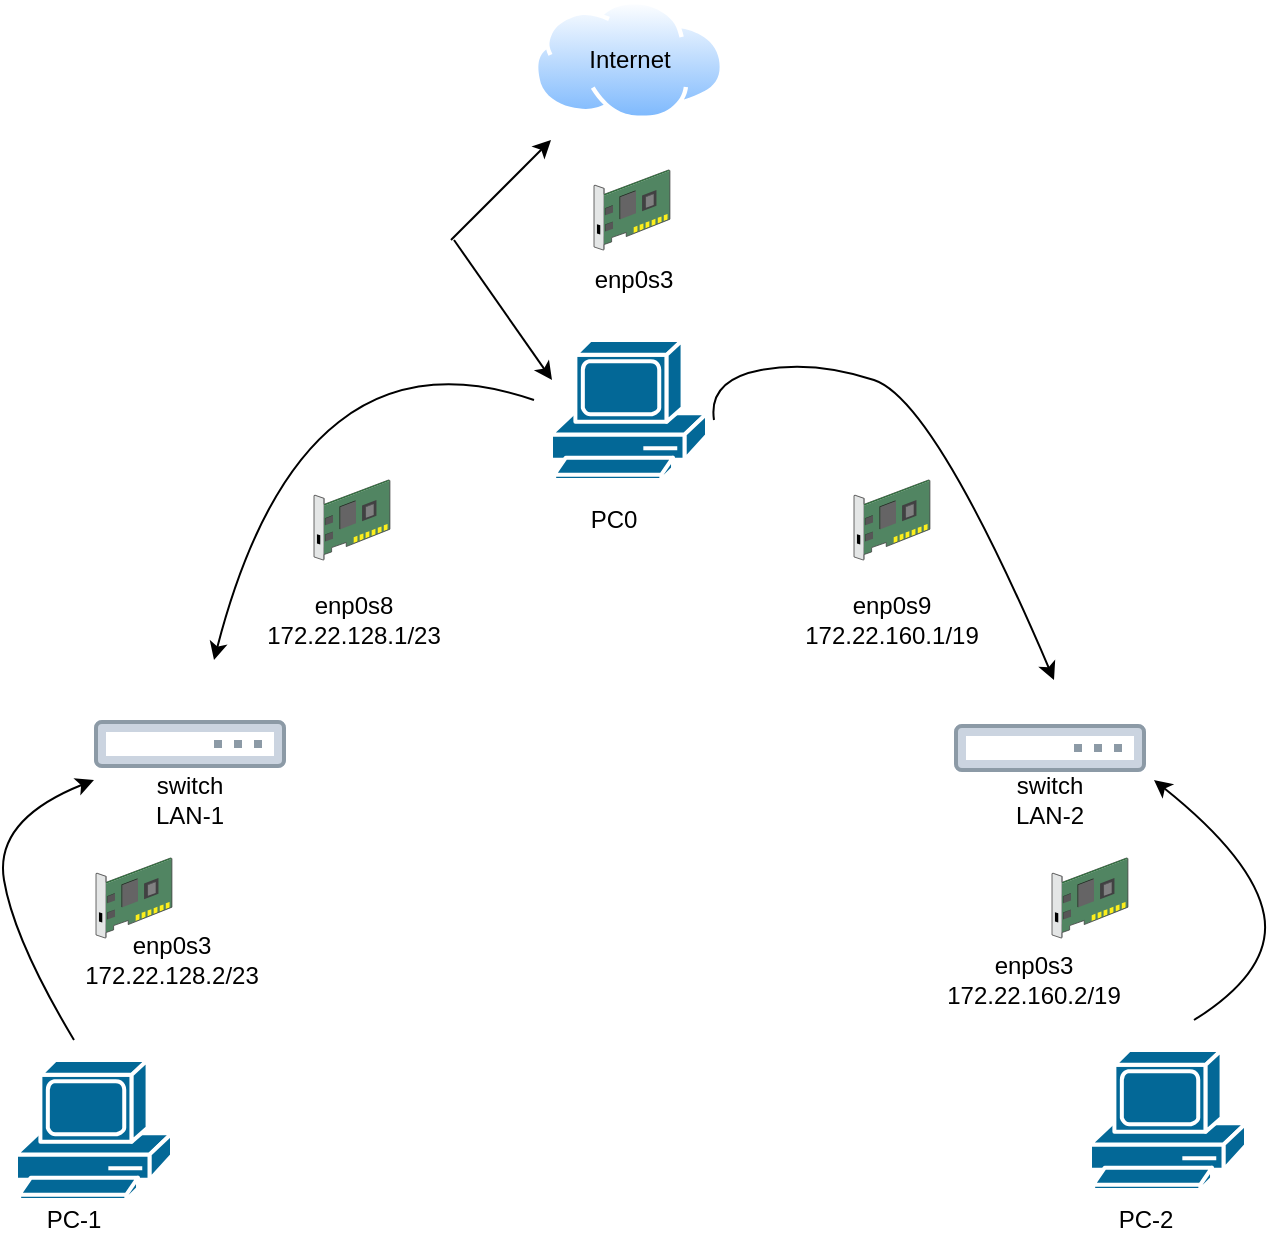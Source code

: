 <mxfile version="10.8.0" type="github"><diagram name="Page-1" id="e3a06f82-3646-2815-327d-82caf3d4e204"><mxGraphModel dx="1634" dy="747" grid="1" gridSize="10" guides="1" tooltips="1" connect="1" arrows="1" fold="1" page="1" pageScale="1.5" pageWidth="1169" pageHeight="826" background="none" math="0" shadow="0"><root><mxCell id="0" style=";html=1;"/><mxCell id="1" style=";html=1;" parent="0"/><mxCell id="FfaxherQcM-WVVN5MEev-1" value="" style="aspect=fixed;perimeter=ellipsePerimeter;html=1;align=center;shadow=0;dashed=0;spacingTop=3;image;image=img/lib/active_directory/internet_cloud.svg;" parent="1" vertex="1"><mxGeometry x="300" y="170" width="95" height="60" as="geometry"/></mxCell><mxCell id="FfaxherQcM-WVVN5MEev-2" value="Internet" style="text;html=1;strokeColor=none;fillColor=none;align=center;verticalAlign=middle;whiteSpace=wrap;rounded=0;" parent="1" vertex="1"><mxGeometry x="327.5" y="190" width="40" height="20" as="geometry"/></mxCell><mxCell id="FfaxherQcM-WVVN5MEev-11" value="" style="shape=mxgraph.cisco.computers_and_peripherals.pc;html=1;dashed=0;fillColor=#036897;strokeColor=#ffffff;strokeWidth=2;verticalLabelPosition=bottom;verticalAlign=top" parent="1" vertex="1"><mxGeometry x="308.5" y="340" width="78" height="70" as="geometry"/></mxCell><mxCell id="FfaxherQcM-WVVN5MEev-13" value="PC0" style="text;html=1;strokeColor=none;fillColor=none;align=center;verticalAlign=middle;whiteSpace=wrap;rounded=0;" parent="1" vertex="1"><mxGeometry x="320" y="420" width="40" height="20" as="geometry"/></mxCell><mxCell id="FfaxherQcM-WVVN5MEev-14" value="" style="shadow=0;dashed=0;html=1;labelPosition=center;verticalLabelPosition=bottom;verticalAlign=top;align=center;outlineConnect=0;shape=mxgraph.veeam.3d.network_card;" parent="1" vertex="1"><mxGeometry x="330" y="255" width="38" height="40" as="geometry"/></mxCell><mxCell id="FfaxherQcM-WVVN5MEev-15" value="enp0s3" style="text;html=1;strokeColor=none;fillColor=none;align=center;verticalAlign=middle;whiteSpace=wrap;rounded=0;" parent="1" vertex="1"><mxGeometry x="330" y="300" width="40" height="20" as="geometry"/></mxCell><mxCell id="FfaxherQcM-WVVN5MEev-16" value="" style="endArrow=classic;html=1;" parent="1" edge="1"><mxGeometry width="50" height="50" relative="1" as="geometry"><mxPoint x="260" y="290" as="sourcePoint"/><mxPoint x="309" y="360" as="targetPoint"/></mxGeometry></mxCell><mxCell id="FfaxherQcM-WVVN5MEev-17" value="" style="endArrow=classic;html=1;" parent="1" edge="1"><mxGeometry width="50" height="50" relative="1" as="geometry"><mxPoint x="258.5" y="290" as="sourcePoint"/><mxPoint x="308.5" y="240" as="targetPoint"/><Array as="points"/></mxGeometry></mxCell><mxCell id="FfaxherQcM-WVVN5MEev-18" value="" style="shadow=0;dashed=0;html=1;labelPosition=center;verticalLabelPosition=bottom;verticalAlign=top;align=center;outlineConnect=0;shape=mxgraph.veeam.3d.network_card;" parent="1" vertex="1"><mxGeometry x="190" y="410" width="38" height="40" as="geometry"/></mxCell><mxCell id="FfaxherQcM-WVVN5MEev-19" value="" style="shadow=0;dashed=0;html=1;labelPosition=center;verticalLabelPosition=bottom;verticalAlign=top;align=center;outlineConnect=0;shape=mxgraph.veeam.3d.network_card;" parent="1" vertex="1"><mxGeometry x="460" y="410" width="38" height="40" as="geometry"/></mxCell><mxCell id="FfaxherQcM-WVVN5MEev-20" value="enp0s8&lt;br&gt;172.22.128.1/23&lt;br&gt;" style="text;html=1;strokeColor=none;fillColor=none;align=center;verticalAlign=middle;whiteSpace=wrap;rounded=0;" parent="1" vertex="1"><mxGeometry x="190" y="470" width="40" height="20" as="geometry"/></mxCell><mxCell id="FfaxherQcM-WVVN5MEev-21" value="enp0s9&lt;br&gt;172.22.160.1/19&lt;br&gt;" style="text;html=1;strokeColor=none;fillColor=none;align=center;verticalAlign=middle;whiteSpace=wrap;rounded=0;" parent="1" vertex="1"><mxGeometry x="459" y="470" width="40" height="20" as="geometry"/></mxCell><mxCell id="FfaxherQcM-WVVN5MEev-28" value="" style="curved=1;endArrow=classic;html=1;" parent="1" edge="1"><mxGeometry width="50" height="50" relative="1" as="geometry"><mxPoint x="300" y="370" as="sourcePoint"/><mxPoint x="140" y="500" as="targetPoint"/><Array as="points"><mxPoint x="184" y="330"/></Array></mxGeometry></mxCell><mxCell id="FfaxherQcM-WVVN5MEev-31" value="" style="curved=1;endArrow=classic;html=1;" parent="1" edge="1"><mxGeometry width="50" height="50" relative="1" as="geometry"><mxPoint x="390" y="380" as="sourcePoint"/><mxPoint x="560" y="510" as="targetPoint"/><Array as="points"><mxPoint x="387" y="360"/><mxPoint x="440" y="350"/><mxPoint x="500" y="370"/></Array></mxGeometry></mxCell><mxCell id="FfaxherQcM-WVVN5MEev-32" value="" style="aspect=fixed;perimeter=ellipsePerimeter;html=1;align=center;fontSize=12;verticalAlign=top;fontColor=#364149;shadow=0;dashed=0;image;image=img/lib/cumulus/switch_bare_metal_empty.svg;" parent="1" vertex="1"><mxGeometry x="80" y="530" width="96" height="24" as="geometry"/></mxCell><mxCell id="FfaxherQcM-WVVN5MEev-33" value="" style="aspect=fixed;perimeter=ellipsePerimeter;html=1;align=center;fontSize=12;verticalAlign=top;fontColor=#364149;shadow=0;dashed=0;image;image=img/lib/cumulus/switch_bare_metal_empty.svg;" parent="1" vertex="1"><mxGeometry x="510" y="532" width="96" height="24" as="geometry"/></mxCell><mxCell id="FfaxherQcM-WVVN5MEev-34" value="switch&lt;br&gt;LAN-1&lt;br&gt;" style="text;html=1;strokeColor=none;fillColor=none;align=center;verticalAlign=middle;whiteSpace=wrap;rounded=0;" parent="1" vertex="1"><mxGeometry x="108" y="560" width="40" height="20" as="geometry"/></mxCell><mxCell id="FfaxherQcM-WVVN5MEev-37" value="switch&lt;br&gt;LAN-2&lt;br&gt;" style="text;html=1;strokeColor=none;fillColor=none;align=center;verticalAlign=middle;whiteSpace=wrap;rounded=0;" parent="1" vertex="1"><mxGeometry x="538" y="560" width="40" height="20" as="geometry"/></mxCell><mxCell id="FfaxherQcM-WVVN5MEev-38" value="" style="shape=mxgraph.cisco.computers_and_peripherals.pc;html=1;dashed=0;fillColor=#036897;strokeColor=#ffffff;strokeWidth=2;verticalLabelPosition=bottom;verticalAlign=top" parent="1" vertex="1"><mxGeometry x="41" y="700" width="78" height="70" as="geometry"/></mxCell><mxCell id="FfaxherQcM-WVVN5MEev-39" value="" style="shape=mxgraph.cisco.computers_and_peripherals.pc;html=1;dashed=0;fillColor=#036897;strokeColor=#ffffff;strokeWidth=2;verticalLabelPosition=bottom;verticalAlign=top" parent="1" vertex="1"><mxGeometry x="578" y="695" width="78" height="70" as="geometry"/></mxCell><mxCell id="FfaxherQcM-WVVN5MEev-40" value="PC-1" style="text;html=1;strokeColor=none;fillColor=none;align=center;verticalAlign=middle;whiteSpace=wrap;rounded=0;" parent="1" vertex="1"><mxGeometry x="50" y="770" width="40" height="20" as="geometry"/></mxCell><mxCell id="FfaxherQcM-WVVN5MEev-41" value="PC-2" style="text;html=1;strokeColor=none;fillColor=none;align=center;verticalAlign=middle;whiteSpace=wrap;rounded=0;" parent="1" vertex="1"><mxGeometry x="586" y="770" width="40" height="20" as="geometry"/></mxCell><mxCell id="FfaxherQcM-WVVN5MEev-42" value="" style="curved=1;endArrow=classic;html=1;" parent="1" edge="1"><mxGeometry width="50" height="50" relative="1" as="geometry"><mxPoint x="70" y="690" as="sourcePoint"/><mxPoint x="80" y="560" as="targetPoint"/><Array as="points"><mxPoint x="40" y="640"/><mxPoint x="30" y="580"/></Array></mxGeometry></mxCell><mxCell id="FfaxherQcM-WVVN5MEev-43" value="" style="curved=1;endArrow=classic;html=1;" parent="1" edge="1"><mxGeometry width="50" height="50" relative="1" as="geometry"><mxPoint x="630" y="680" as="sourcePoint"/><mxPoint x="610" y="560" as="targetPoint"/><Array as="points"><mxPoint x="670" y="655"/><mxPoint x="660" y="600"/></Array></mxGeometry></mxCell><mxCell id="FfaxherQcM-WVVN5MEev-45" value="" style="shadow=0;dashed=0;html=1;labelPosition=center;verticalLabelPosition=bottom;verticalAlign=top;align=center;outlineConnect=0;shape=mxgraph.veeam.3d.network_card;" parent="1" vertex="1"><mxGeometry x="81" y="599" width="38" height="40" as="geometry"/></mxCell><mxCell id="FfaxherQcM-WVVN5MEev-47" value="" style="shadow=0;dashed=0;html=1;labelPosition=center;verticalLabelPosition=bottom;verticalAlign=top;align=center;outlineConnect=0;shape=mxgraph.veeam.3d.network_card;" parent="1" vertex="1"><mxGeometry x="559" y="599" width="38" height="40" as="geometry"/></mxCell><mxCell id="FfaxherQcM-WVVN5MEev-48" value="enp0s3&lt;br&gt;172.22.160.2/19&lt;br&gt;" style="text;html=1;strokeColor=none;fillColor=none;align=center;verticalAlign=middle;whiteSpace=wrap;rounded=0;" parent="1" vertex="1"><mxGeometry x="530" y="650" width="40" height="20" as="geometry"/></mxCell><mxCell id="FfaxherQcM-WVVN5MEev-52" value="enp0s3&lt;br&gt;172.22.128.2/23&lt;br&gt;" style="text;html=1;strokeColor=none;fillColor=none;align=center;verticalAlign=middle;whiteSpace=wrap;rounded=0;" parent="1" vertex="1"><mxGeometry x="99" y="640" width="40" height="20" as="geometry"/></mxCell></root></mxGraphModel></diagram></mxfile>